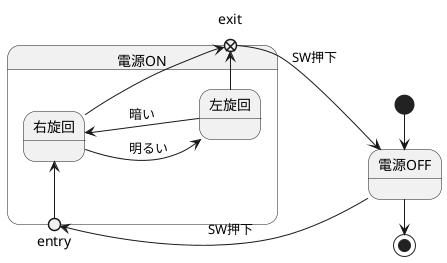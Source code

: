 @startuml ステートマシン図
left to right direction
state 電源ON{
state entry <<entryPoint>>
state exit <<exitPoint>>
左旋回 --> 右旋回 : 暗い
右旋回 --> 左旋回 :　明るい
entry -> 右旋回
}
電源OFF -> entry :SW押下
exit --> 電源OFF :SW押下
右旋回 -> exit
左旋回 -> exit
[*] -> 電源OFF
電源OFF -> [*]
@enduml